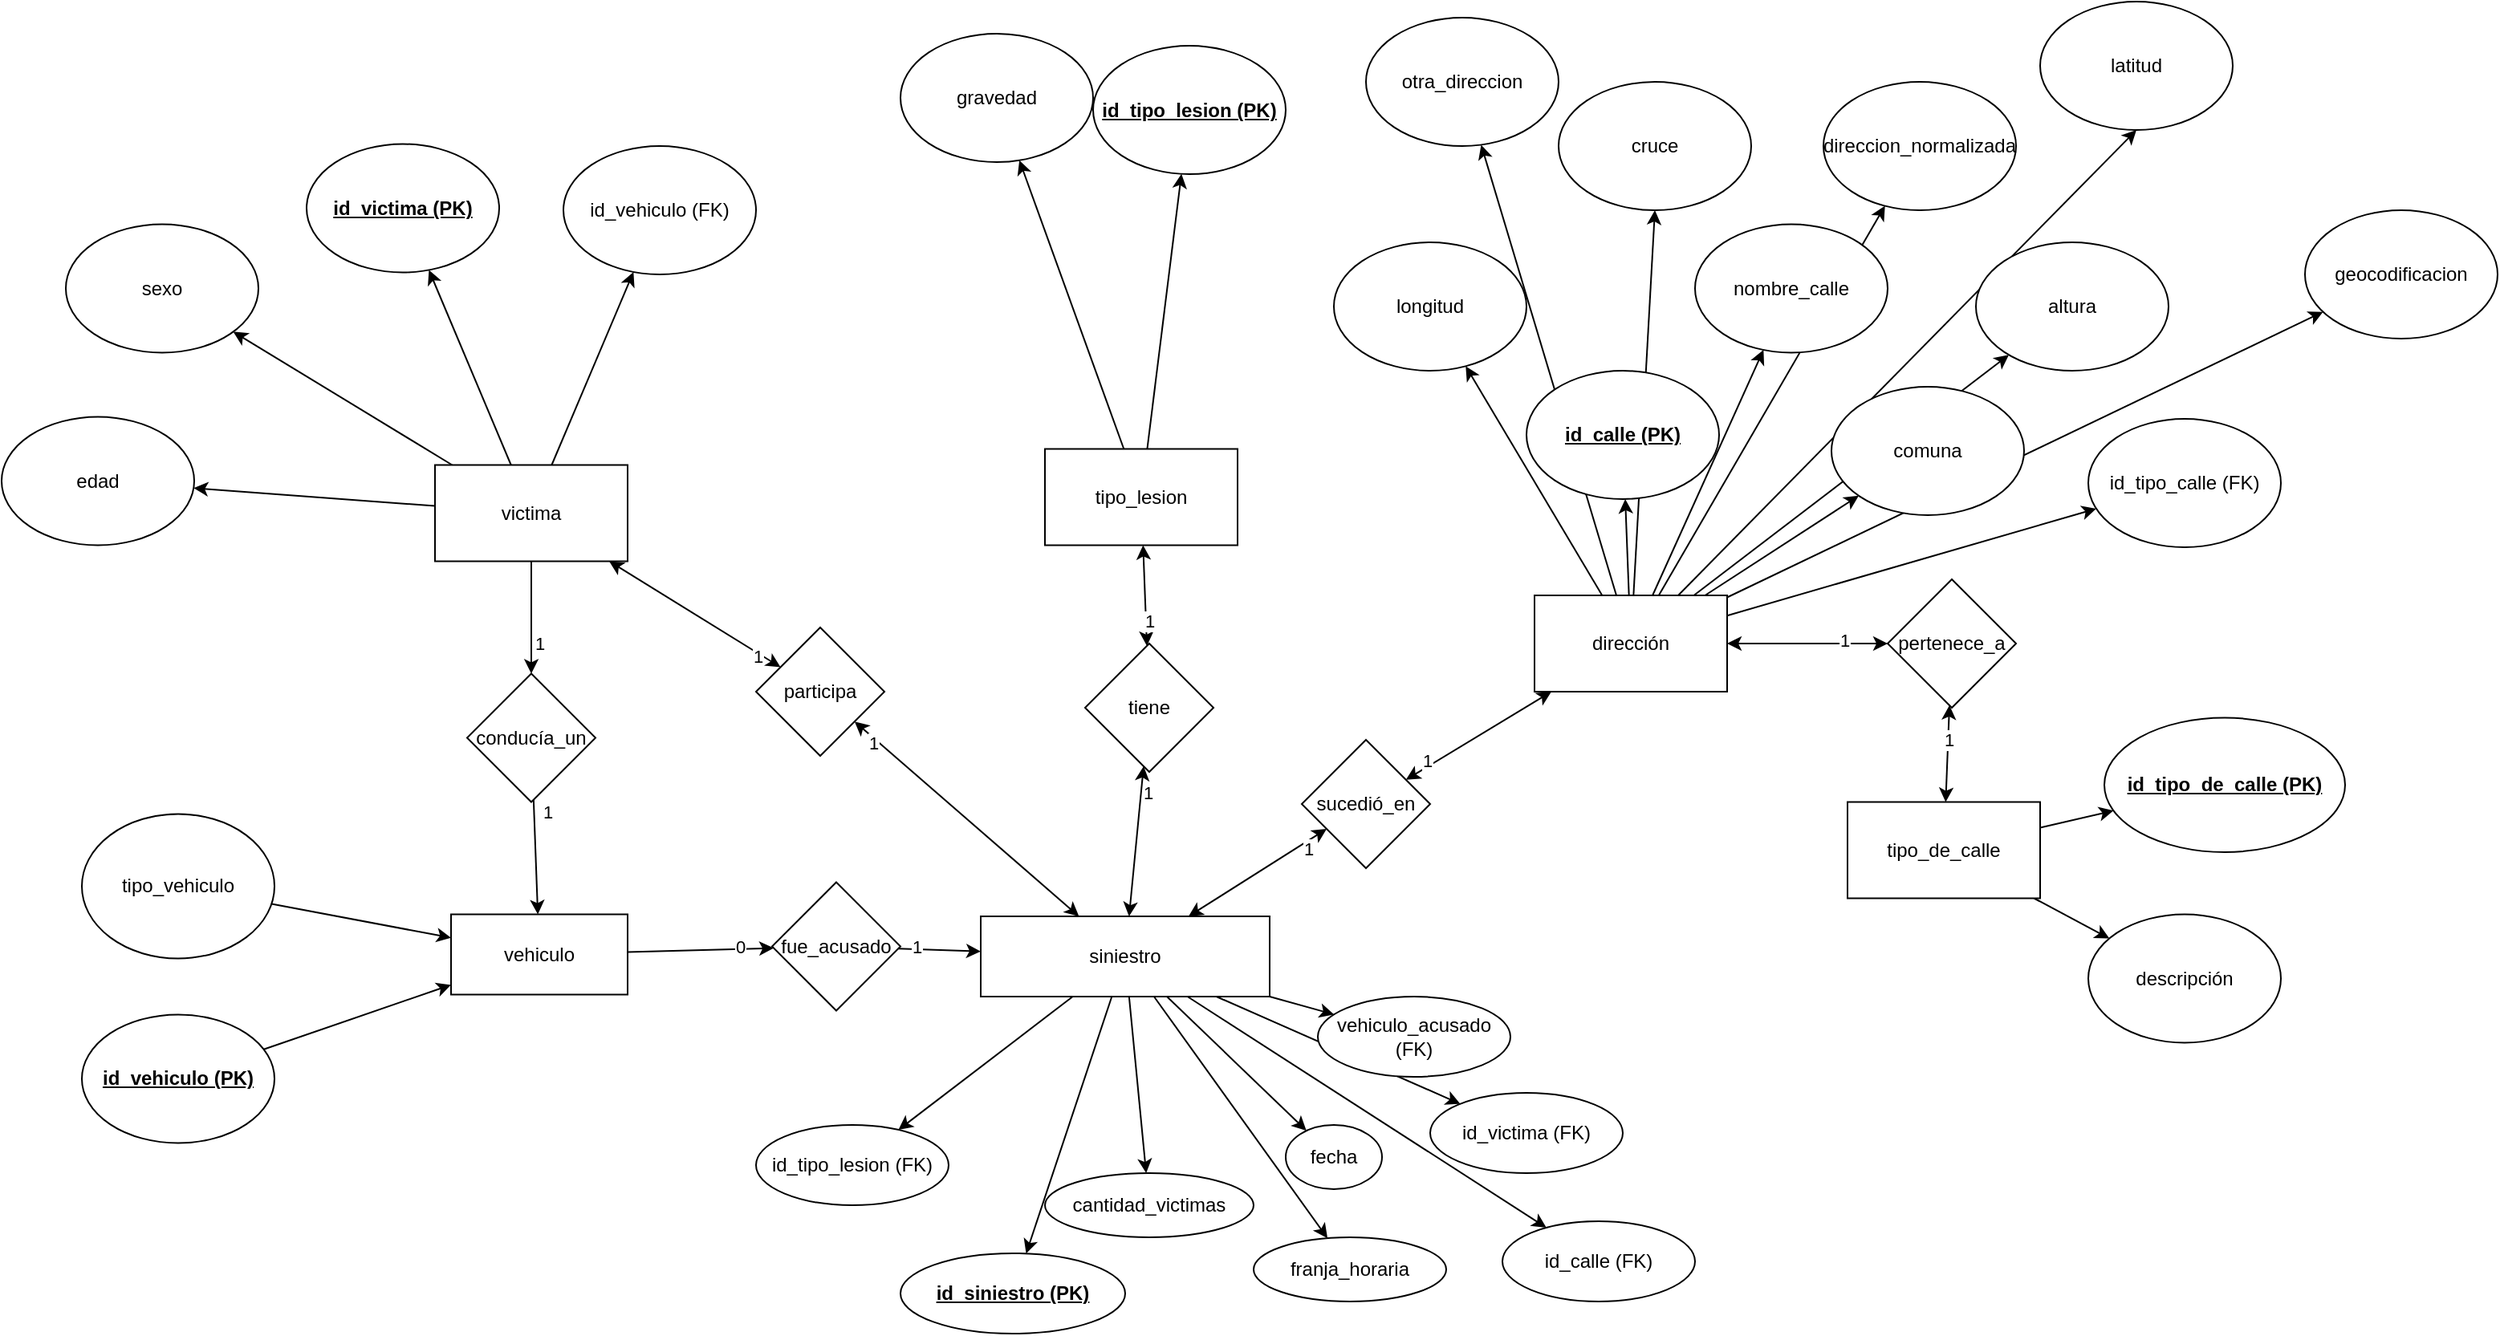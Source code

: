 <mxfile version="24.4.13" type="google">
  <diagram id="R2lEEEUBdFMjLlhIrx00" name="Page-1">
    <mxGraphModel grid="1" page="1" gridSize="10" guides="1" tooltips="1" connect="1" arrows="1" fold="1" pageScale="1" pageWidth="850" pageHeight="1100" math="0" shadow="0" extFonts="Permanent Marker^https://fonts.googleapis.com/css?family=Permanent+Marker">
      <root>
        <mxCell id="0" />
        <mxCell id="1" parent="0" />
        <mxCell id="f1-GSDqjuchMyECuMVVY-1" style="rounded=0;orthogonalLoop=1;jettySize=auto;html=1;" edge="1" parent="1" source="cO1PRztcnxsYJn0Pud7Z-1" target="cO1PRztcnxsYJn0Pud7Z-18">
          <mxGeometry relative="1" as="geometry" />
        </mxCell>
        <mxCell id="f1-GSDqjuchMyECuMVVY-3" style="rounded=0;orthogonalLoop=1;jettySize=auto;html=1;" edge="1" parent="1" source="cO1PRztcnxsYJn0Pud7Z-1" target="cO1PRztcnxsYJn0Pud7Z-17">
          <mxGeometry relative="1" as="geometry">
            <mxPoint x="1080.0" y="220" as="targetPoint" />
          </mxGeometry>
        </mxCell>
        <mxCell id="f1-GSDqjuchMyECuMVVY-4" style="rounded=0;orthogonalLoop=1;jettySize=auto;html=1;" edge="1" parent="1" source="cO1PRztcnxsYJn0Pud7Z-1" target="cO1PRztcnxsYJn0Pud7Z-20">
          <mxGeometry relative="1" as="geometry" />
        </mxCell>
        <mxCell id="f1-GSDqjuchMyECuMVVY-5" style="rounded=0;orthogonalLoop=1;jettySize=auto;html=1;" edge="1" parent="1" source="cO1PRztcnxsYJn0Pud7Z-1" target="cO1PRztcnxsYJn0Pud7Z-16">
          <mxGeometry relative="1" as="geometry" />
        </mxCell>
        <mxCell id="f1-GSDqjuchMyECuMVVY-6" style="rounded=0;orthogonalLoop=1;jettySize=auto;html=1;" edge="1" parent="1" source="cO1PRztcnxsYJn0Pud7Z-1" target="cO1PRztcnxsYJn0Pud7Z-19">
          <mxGeometry relative="1" as="geometry" />
        </mxCell>
        <mxCell id="f1-GSDqjuchMyECuMVVY-8" style="rounded=0;orthogonalLoop=1;jettySize=auto;html=1;" edge="1" parent="1" source="cO1PRztcnxsYJn0Pud7Z-1" target="cO1PRztcnxsYJn0Pud7Z-23">
          <mxGeometry relative="1" as="geometry" />
        </mxCell>
        <mxCell id="f1-GSDqjuchMyECuMVVY-9" style="rounded=0;orthogonalLoop=1;jettySize=auto;html=1;entryX=0.5;entryY=1;entryDx=0;entryDy=0;" edge="1" parent="1" source="cO1PRztcnxsYJn0Pud7Z-1" target="cO1PRztcnxsYJn0Pud7Z-25">
          <mxGeometry relative="1" as="geometry" />
        </mxCell>
        <mxCell id="f1-GSDqjuchMyECuMVVY-10" style="rounded=0;orthogonalLoop=1;jettySize=auto;html=1;" edge="1" parent="1" source="cO1PRztcnxsYJn0Pud7Z-1" target="cO1PRztcnxsYJn0Pud7Z-24">
          <mxGeometry relative="1" as="geometry" />
        </mxCell>
        <mxCell id="f1-GSDqjuchMyECuMVVY-11" style="rounded=0;orthogonalLoop=1;jettySize=auto;html=1;" edge="1" parent="1" source="cO1PRztcnxsYJn0Pud7Z-1" target="cO1PRztcnxsYJn0Pud7Z-21">
          <mxGeometry relative="1" as="geometry" />
        </mxCell>
        <mxCell id="f1-GSDqjuchMyECuMVVY-69" style="rounded=0;orthogonalLoop=1;jettySize=auto;html=1;" edge="1" parent="1" source="cO1PRztcnxsYJn0Pud7Z-1" target="f1-GSDqjuchMyECuMVVY-68">
          <mxGeometry relative="1" as="geometry" />
        </mxCell>
        <mxCell id="cO1PRztcnxsYJn0Pud7Z-1" value="dirección" style="rounded=0;whiteSpace=wrap;html=1;" vertex="1" parent="1">
          <mxGeometry x="1155" y="440" width="120" height="60" as="geometry" />
        </mxCell>
        <mxCell id="f1-GSDqjuchMyECuMVVY-17" style="rounded=0;orthogonalLoop=1;jettySize=auto;html=1;" edge="1" parent="1" source="cO1PRztcnxsYJn0Pud7Z-2" target="f1-GSDqjuchMyECuMVVY-16">
          <mxGeometry relative="1" as="geometry" />
        </mxCell>
        <mxCell id="f1-GSDqjuchMyECuMVVY-18" style="rounded=0;orthogonalLoop=1;jettySize=auto;html=1;" edge="1" parent="1" source="cO1PRztcnxsYJn0Pud7Z-2" target="f1-GSDqjuchMyECuMVVY-15">
          <mxGeometry relative="1" as="geometry" />
        </mxCell>
        <mxCell id="f1-GSDqjuchMyECuMVVY-19" style="rounded=0;orthogonalLoop=1;jettySize=auto;html=1;" edge="1" parent="1" source="cO1PRztcnxsYJn0Pud7Z-2" target="f1-GSDqjuchMyECuMVVY-14">
          <mxGeometry relative="1" as="geometry" />
        </mxCell>
        <mxCell id="f1-GSDqjuchMyECuMVVY-22" value="" style="rounded=0;orthogonalLoop=1;jettySize=auto;html=1;" edge="1" parent="1" source="cO1PRztcnxsYJn0Pud7Z-2" target="f1-GSDqjuchMyECuMVVY-21">
          <mxGeometry relative="1" as="geometry" />
        </mxCell>
        <mxCell id="f1-GSDqjuchMyECuMVVY-33" value="1" style="edgeLabel;html=1;align=center;verticalAlign=middle;resizable=0;points=[];" connectable="0" vertex="1" parent="f1-GSDqjuchMyECuMVVY-22">
          <mxGeometry x="0.341" y="2" relative="1" as="geometry">
            <mxPoint x="3" y="4" as="offset" />
          </mxGeometry>
        </mxCell>
        <mxCell id="f1-GSDqjuchMyECuMVVY-37" style="rounded=0;orthogonalLoop=1;jettySize=auto;html=1;" edge="1" parent="1" source="cO1PRztcnxsYJn0Pud7Z-2" target="f1-GSDqjuchMyECuMVVY-35">
          <mxGeometry relative="1" as="geometry" />
        </mxCell>
        <mxCell id="cO1PRztcnxsYJn0Pud7Z-2" value="victima&lt;br&gt;" style="rounded=0;whiteSpace=wrap;html=1;" vertex="1" parent="1">
          <mxGeometry x="470" y="358.75" width="120" height="60" as="geometry" />
        </mxCell>
        <mxCell id="cO1PRztcnxsYJn0Pud7Z-5" value="tipo_lesion" style="rounded=0;whiteSpace=wrap;html=1;" vertex="1" parent="1">
          <mxGeometry x="850" y="348.75" width="120" height="60" as="geometry" />
        </mxCell>
        <mxCell id="cO1PRztcnxsYJn0Pud7Z-7" value="&lt;b&gt;&lt;u&gt;id_siniestro (PK)&lt;/u&gt;&lt;/b&gt;" style="ellipse;whiteSpace=wrap;html=1;" vertex="1" parent="1">
          <mxGeometry x="760" y="850" width="140" height="50" as="geometry" />
        </mxCell>
        <mxCell id="cO1PRztcnxsYJn0Pud7Z-9" value="cantidad_victimas" style="ellipse;whiteSpace=wrap;html=1;" vertex="1" parent="1">
          <mxGeometry x="850" y="800" width="130" height="40" as="geometry" />
        </mxCell>
        <mxCell id="cO1PRztcnxsYJn0Pud7Z-10" value="fecha" style="ellipse;whiteSpace=wrap;html=1;direction=south;" vertex="1" parent="1">
          <mxGeometry x="1000" y="770" width="60" height="40" as="geometry" />
        </mxCell>
        <mxCell id="cO1PRztcnxsYJn0Pud7Z-11" value="franja_horaria" style="ellipse;whiteSpace=wrap;html=1;" vertex="1" parent="1">
          <mxGeometry x="980" y="840" width="120" height="40" as="geometry" />
        </mxCell>
        <mxCell id="f1-GSDqjuchMyECuMVVY-44" style="rounded=0;orthogonalLoop=1;jettySize=auto;html=1;" edge="1" parent="1" source="cO1PRztcnxsYJn0Pud7Z-15" target="f1-GSDqjuchMyECuMVVY-43">
          <mxGeometry relative="1" as="geometry" />
        </mxCell>
        <mxCell id="f1-GSDqjuchMyECuMVVY-45" style="rounded=0;orthogonalLoop=1;jettySize=auto;html=1;" edge="1" parent="1" source="cO1PRztcnxsYJn0Pud7Z-15" target="cO1PRztcnxsYJn0Pud7Z-10">
          <mxGeometry relative="1" as="geometry" />
        </mxCell>
        <mxCell id="f1-GSDqjuchMyECuMVVY-46" style="rounded=0;orthogonalLoop=1;jettySize=auto;html=1;" edge="1" parent="1" source="cO1PRztcnxsYJn0Pud7Z-15" target="cO1PRztcnxsYJn0Pud7Z-9">
          <mxGeometry relative="1" as="geometry" />
        </mxCell>
        <mxCell id="f1-GSDqjuchMyECuMVVY-47" style="rounded=0;orthogonalLoop=1;jettySize=auto;html=1;" edge="1" parent="1" source="cO1PRztcnxsYJn0Pud7Z-15" target="cO1PRztcnxsYJn0Pud7Z-11">
          <mxGeometry relative="1" as="geometry" />
        </mxCell>
        <mxCell id="f1-GSDqjuchMyECuMVVY-48" style="rounded=0;orthogonalLoop=1;jettySize=auto;html=1;" edge="1" parent="1" source="cO1PRztcnxsYJn0Pud7Z-15" target="cO1PRztcnxsYJn0Pud7Z-7">
          <mxGeometry relative="1" as="geometry" />
        </mxCell>
        <mxCell id="f1-GSDqjuchMyECuMVVY-50" style="rounded=0;orthogonalLoop=1;jettySize=auto;html=1;" edge="1" parent="1" source="cO1PRztcnxsYJn0Pud7Z-15" target="f1-GSDqjuchMyECuMVVY-49">
          <mxGeometry relative="1" as="geometry" />
        </mxCell>
        <mxCell id="f1-GSDqjuchMyECuMVVY-72" style="rounded=0;orthogonalLoop=1;jettySize=auto;html=1;" edge="1" parent="1" source="cO1PRztcnxsYJn0Pud7Z-15" target="f1-GSDqjuchMyECuMVVY-70">
          <mxGeometry relative="1" as="geometry" />
        </mxCell>
        <mxCell id="f1-GSDqjuchMyECuMVVY-74" style="rounded=0;orthogonalLoop=1;jettySize=auto;html=1;" edge="1" parent="1" source="cO1PRztcnxsYJn0Pud7Z-15" target="f1-GSDqjuchMyECuMVVY-73">
          <mxGeometry relative="1" as="geometry" />
        </mxCell>
        <mxCell id="cO1PRztcnxsYJn0Pud7Z-15" value="siniestro" style="rounded=0;whiteSpace=wrap;html=1;" vertex="1" parent="1">
          <mxGeometry x="810" y="640" width="180" height="50" as="geometry" />
        </mxCell>
        <mxCell id="cO1PRztcnxsYJn0Pud7Z-16" value="direccion_normalizada" style="ellipse;whiteSpace=wrap;html=1;" vertex="1" parent="1">
          <mxGeometry x="1335" y="120" width="120" height="80" as="geometry" />
        </mxCell>
        <mxCell id="cO1PRztcnxsYJn0Pud7Z-17" value="comuna" style="ellipse;whiteSpace=wrap;html=1;" vertex="1" parent="1">
          <mxGeometry x="1340" y="310" width="120" height="80" as="geometry" />
        </mxCell>
        <mxCell id="cO1PRztcnxsYJn0Pud7Z-18" value="id_tipo_calle (FK)" style="ellipse;whiteSpace=wrap;html=1;" vertex="1" parent="1">
          <mxGeometry x="1500" y="330" width="120" height="80" as="geometry" />
        </mxCell>
        <mxCell id="cO1PRztcnxsYJn0Pud7Z-19" value="otra_direccion" style="ellipse;whiteSpace=wrap;html=1;" vertex="1" parent="1">
          <mxGeometry x="1050" y="80" width="120" height="80" as="geometry" />
        </mxCell>
        <mxCell id="cO1PRztcnxsYJn0Pud7Z-20" value="nombre_calle" style="ellipse;whiteSpace=wrap;html=1;" vertex="1" parent="1">
          <mxGeometry x="1255" y="208.75" width="120" height="80" as="geometry" />
        </mxCell>
        <mxCell id="cO1PRztcnxsYJn0Pud7Z-21" value="altura" style="ellipse;whiteSpace=wrap;html=1;" vertex="1" parent="1">
          <mxGeometry x="1430" y="220" width="120" height="80" as="geometry" />
        </mxCell>
        <mxCell id="cO1PRztcnxsYJn0Pud7Z-23" value="geocodificacion" style="ellipse;whiteSpace=wrap;html=1;" vertex="1" parent="1">
          <mxGeometry x="1635" y="200" width="120" height="80" as="geometry" />
        </mxCell>
        <mxCell id="cO1PRztcnxsYJn0Pud7Z-24" value="longitud" style="ellipse;whiteSpace=wrap;html=1;" vertex="1" parent="1">
          <mxGeometry x="1030" y="220" width="120" height="80" as="geometry" />
        </mxCell>
        <mxCell id="cO1PRztcnxsYJn0Pud7Z-25" value="latitud" style="ellipse;whiteSpace=wrap;html=1;" vertex="1" parent="1">
          <mxGeometry x="1470" y="70" width="120" height="80" as="geometry" />
        </mxCell>
        <mxCell id="cO1PRztcnxsYJn0Pud7Z-48" style="rounded=0;orthogonalLoop=1;jettySize=auto;html=1;" edge="1" parent="1" source="cO1PRztcnxsYJn0Pud7Z-26" target="cO1PRztcnxsYJn0Pud7Z-47">
          <mxGeometry relative="1" as="geometry">
            <mxPoint x="740" y="528.75" as="targetPoint" />
          </mxGeometry>
        </mxCell>
        <mxCell id="f1-GSDqjuchMyECuMVVY-38" value="0" style="edgeLabel;html=1;align=center;verticalAlign=middle;resizable=0;points=[];" connectable="0" vertex="1" parent="cO1PRztcnxsYJn0Pud7Z-48">
          <mxGeometry x="0.405" y="-1" relative="1" as="geometry">
            <mxPoint x="6" y="-3" as="offset" />
          </mxGeometry>
        </mxCell>
        <mxCell id="cO1PRztcnxsYJn0Pud7Z-26" value="vehiculo" style="rounded=0;whiteSpace=wrap;html=1;" vertex="1" parent="1">
          <mxGeometry x="480" y="638.75" width="110" height="50" as="geometry" />
        </mxCell>
        <mxCell id="cO1PRztcnxsYJn0Pud7Z-29" style="rounded=0;orthogonalLoop=1;jettySize=auto;html=1;" edge="1" parent="1" source="cO1PRztcnxsYJn0Pud7Z-27" target="cO1PRztcnxsYJn0Pud7Z-26">
          <mxGeometry relative="1" as="geometry" />
        </mxCell>
        <mxCell id="cO1PRztcnxsYJn0Pud7Z-27" value="tipo_vehiculo" style="ellipse;whiteSpace=wrap;html=1;" vertex="1" parent="1">
          <mxGeometry x="250" y="576.25" width="120" height="90" as="geometry" />
        </mxCell>
        <mxCell id="cO1PRztcnxsYJn0Pud7Z-30" style="rounded=0;orthogonalLoop=1;jettySize=auto;html=1;" edge="1" parent="1" source="cO1PRztcnxsYJn0Pud7Z-28" target="cO1PRztcnxsYJn0Pud7Z-26">
          <mxGeometry relative="1" as="geometry">
            <mxPoint x="420.0" y="751.25" as="targetPoint" />
          </mxGeometry>
        </mxCell>
        <mxCell id="cO1PRztcnxsYJn0Pud7Z-28" value="&lt;b&gt;&lt;u&gt;id_vehiculo (PK)&lt;/u&gt;&lt;/b&gt;" style="ellipse;whiteSpace=wrap;html=1;" vertex="1" parent="1">
          <mxGeometry x="250" y="701.25" width="120" height="80" as="geometry" />
        </mxCell>
        <mxCell id="cO1PRztcnxsYJn0Pud7Z-34" style="rounded=0;orthogonalLoop=1;jettySize=auto;html=1;" edge="1" parent="1" source="cO1PRztcnxsYJn0Pud7Z-5" target="cO1PRztcnxsYJn0Pud7Z-31">
          <mxGeometry relative="1" as="geometry" />
        </mxCell>
        <mxCell id="cO1PRztcnxsYJn0Pud7Z-31" value="gravedad" style="ellipse;whiteSpace=wrap;html=1;" vertex="1" parent="1">
          <mxGeometry x="760" y="90" width="120" height="80" as="geometry" />
        </mxCell>
        <mxCell id="cO1PRztcnxsYJn0Pud7Z-33" style="rounded=0;orthogonalLoop=1;jettySize=auto;html=1;" edge="1" parent="1" source="cO1PRztcnxsYJn0Pud7Z-5" target="cO1PRztcnxsYJn0Pud7Z-32">
          <mxGeometry relative="1" as="geometry">
            <mxPoint x="710" y="250" as="sourcePoint" />
          </mxGeometry>
        </mxCell>
        <mxCell id="cO1PRztcnxsYJn0Pud7Z-32" value="&lt;b&gt;&lt;u&gt;id_tipo_lesion (PK)&lt;/u&gt;&lt;/b&gt;" style="ellipse;whiteSpace=wrap;html=1;" vertex="1" parent="1">
          <mxGeometry x="880" y="97.5" width="120" height="80" as="geometry" />
        </mxCell>
        <mxCell id="cO1PRztcnxsYJn0Pud7Z-36" value="participa" style="rhombus;whiteSpace=wrap;html=1;" vertex="1" parent="1">
          <mxGeometry x="670" y="460" width="80" height="80" as="geometry" />
        </mxCell>
        <mxCell id="cO1PRztcnxsYJn0Pud7Z-40" value="sucedió_en" style="rhombus;whiteSpace=wrap;html=1;" vertex="1" parent="1">
          <mxGeometry x="1010" y="530" width="80" height="80" as="geometry" />
        </mxCell>
        <mxCell id="cO1PRztcnxsYJn0Pud7Z-44" value="tiene" style="rhombus;whiteSpace=wrap;html=1;" vertex="1" parent="1">
          <mxGeometry x="875" y="470" width="80" height="80" as="geometry" />
        </mxCell>
        <mxCell id="cO1PRztcnxsYJn0Pud7Z-49" style="rounded=0;orthogonalLoop=1;jettySize=auto;html=1;" edge="1" parent="1" source="cO1PRztcnxsYJn0Pud7Z-47" target="cO1PRztcnxsYJn0Pud7Z-15">
          <mxGeometry relative="1" as="geometry" />
        </mxCell>
        <mxCell id="f1-GSDqjuchMyECuMVVY-39" value="1" style="edgeLabel;html=1;align=center;verticalAlign=middle;resizable=0;points=[];" connectable="0" vertex="1" parent="cO1PRztcnxsYJn0Pud7Z-49">
          <mxGeometry x="-0.362" relative="1" as="geometry">
            <mxPoint x="-5" y="-2" as="offset" />
          </mxGeometry>
        </mxCell>
        <mxCell id="cO1PRztcnxsYJn0Pud7Z-47" value="fue_acusado" style="rhombus;whiteSpace=wrap;html=1;" vertex="1" parent="1">
          <mxGeometry x="680" y="618.75" width="80" height="80" as="geometry" />
        </mxCell>
        <mxCell id="f1-GSDqjuchMyECuMVVY-12" value="" style="rounded=0;orthogonalLoop=1;jettySize=auto;html=1;entryX=0.5;entryY=1;entryDx=0;entryDy=0;" edge="1" parent="1" source="cO1PRztcnxsYJn0Pud7Z-1" target="cO1PRztcnxsYJn0Pud7Z-22">
          <mxGeometry relative="1" as="geometry">
            <mxPoint x="1187" y="440" as="sourcePoint" />
            <mxPoint x="950" y="190" as="targetPoint" />
          </mxGeometry>
        </mxCell>
        <mxCell id="cO1PRztcnxsYJn0Pud7Z-22" value="cruce" style="ellipse;whiteSpace=wrap;html=1;" vertex="1" parent="1">
          <mxGeometry x="1170" y="120" width="120" height="80" as="geometry" />
        </mxCell>
        <mxCell id="f1-GSDqjuchMyECuMVVY-14" value="&lt;b&gt;&lt;u&gt;id_victima (PK)&lt;/u&gt;&lt;/b&gt;" style="ellipse;whiteSpace=wrap;html=1;" vertex="1" parent="1">
          <mxGeometry x="390" y="158.75" width="120" height="80" as="geometry" />
        </mxCell>
        <mxCell id="f1-GSDqjuchMyECuMVVY-15" value="sexo" style="ellipse;whiteSpace=wrap;html=1;" vertex="1" parent="1">
          <mxGeometry x="240" y="208.75" width="120" height="80" as="geometry" />
        </mxCell>
        <mxCell id="f1-GSDqjuchMyECuMVVY-16" value="edad" style="ellipse;whiteSpace=wrap;html=1;" vertex="1" parent="1">
          <mxGeometry x="200" y="328.75" width="120" height="80" as="geometry" />
        </mxCell>
        <mxCell id="f1-GSDqjuchMyECuMVVY-23" style="rounded=0;orthogonalLoop=1;jettySize=auto;html=1;" edge="1" parent="1" source="f1-GSDqjuchMyECuMVVY-21" target="cO1PRztcnxsYJn0Pud7Z-26">
          <mxGeometry relative="1" as="geometry" />
        </mxCell>
        <mxCell id="f1-GSDqjuchMyECuMVVY-34" value="1" style="edgeLabel;html=1;align=center;verticalAlign=middle;resizable=0;points=[];" connectable="0" vertex="1" parent="f1-GSDqjuchMyECuMVVY-23">
          <mxGeometry x="-0.66" y="2" relative="1" as="geometry">
            <mxPoint x="6" y="-4" as="offset" />
          </mxGeometry>
        </mxCell>
        <mxCell id="f1-GSDqjuchMyECuMVVY-21" value="conducía_un" style="rhombus;whiteSpace=wrap;html=1;rounded=0;" vertex="1" parent="1">
          <mxGeometry x="490" y="488.75" width="80" height="80" as="geometry" />
        </mxCell>
        <mxCell id="f1-GSDqjuchMyECuMVVY-24" value="pertenece_a" style="rhombus;whiteSpace=wrap;html=1;rounded=0;" vertex="1" parent="1">
          <mxGeometry x="1375" y="430" width="80" height="80" as="geometry" />
        </mxCell>
        <mxCell id="f1-GSDqjuchMyECuMVVY-31" style="rounded=0;orthogonalLoop=1;jettySize=auto;html=1;" edge="1" parent="1" source="f1-GSDqjuchMyECuMVVY-26" target="f1-GSDqjuchMyECuMVVY-29">
          <mxGeometry relative="1" as="geometry" />
        </mxCell>
        <mxCell id="f1-GSDqjuchMyECuMVVY-32" style="rounded=0;orthogonalLoop=1;jettySize=auto;html=1;" edge="1" parent="1" source="f1-GSDqjuchMyECuMVVY-26" target="f1-GSDqjuchMyECuMVVY-30">
          <mxGeometry relative="1" as="geometry" />
        </mxCell>
        <mxCell id="f1-GSDqjuchMyECuMVVY-26" value="tipo_de_calle" style="whiteSpace=wrap;html=1;rounded=0;" vertex="1" parent="1">
          <mxGeometry x="1350" y="568.75" width="120" height="60" as="geometry" />
        </mxCell>
        <mxCell id="f1-GSDqjuchMyECuMVVY-29" value="&lt;b&gt;&lt;u&gt;id_tipo_de_calle (PK)&lt;/u&gt;&lt;/b&gt;" style="ellipse;whiteSpace=wrap;html=1;" vertex="1" parent="1">
          <mxGeometry x="1510" y="516.25" width="150" height="83.75" as="geometry" />
        </mxCell>
        <mxCell id="f1-GSDqjuchMyECuMVVY-30" value="descripción" style="ellipse;whiteSpace=wrap;html=1;" vertex="1" parent="1">
          <mxGeometry x="1500" y="638.75" width="120" height="80" as="geometry" />
        </mxCell>
        <mxCell id="f1-GSDqjuchMyECuMVVY-35" value="id_vehiculo (FK)" style="ellipse;whiteSpace=wrap;html=1;" vertex="1" parent="1">
          <mxGeometry x="550" y="160" width="120" height="80" as="geometry" />
        </mxCell>
        <mxCell id="f1-GSDqjuchMyECuMVVY-43" value="vehiculo_acusado (FK)" style="ellipse;whiteSpace=wrap;html=1;" vertex="1" parent="1">
          <mxGeometry x="1020" y="690" width="120" height="50" as="geometry" />
        </mxCell>
        <mxCell id="f1-GSDqjuchMyECuMVVY-49" value="id_victima (FK)" style="ellipse;whiteSpace=wrap;html=1;" vertex="1" parent="1">
          <mxGeometry x="1090" y="750" width="120" height="50" as="geometry" />
        </mxCell>
        <mxCell id="f1-GSDqjuchMyECuMVVY-51" value="" style="endArrow=classic;startArrow=classic;html=1;rounded=0;" edge="1" parent="1" source="cO1PRztcnxsYJn0Pud7Z-2" target="cO1PRztcnxsYJn0Pud7Z-36">
          <mxGeometry width="50" height="50" relative="1" as="geometry">
            <mxPoint x="880" y="590" as="sourcePoint" />
            <mxPoint x="930" y="540" as="targetPoint" />
          </mxGeometry>
        </mxCell>
        <mxCell id="f1-GSDqjuchMyECuMVVY-54" value="1" style="edgeLabel;html=1;align=center;verticalAlign=middle;resizable=0;points=[];" connectable="0" vertex="1" parent="f1-GSDqjuchMyECuMVVY-51">
          <mxGeometry x="0.747" y="-2" relative="1" as="geometry">
            <mxPoint as="offset" />
          </mxGeometry>
        </mxCell>
        <mxCell id="f1-GSDqjuchMyECuMVVY-52" value="" style="endArrow=classic;startArrow=classic;html=1;rounded=0;" edge="1" parent="1" source="cO1PRztcnxsYJn0Pud7Z-44" target="cO1PRztcnxsYJn0Pud7Z-15">
          <mxGeometry width="50" height="50" relative="1" as="geometry">
            <mxPoint x="887" y="502.75" as="sourcePoint" />
            <mxPoint x="993" y="568.75" as="targetPoint" />
          </mxGeometry>
        </mxCell>
        <mxCell id="f1-GSDqjuchMyECuMVVY-57" value="1" style="edgeLabel;html=1;align=center;verticalAlign=middle;resizable=0;points=[];" connectable="0" vertex="1" parent="f1-GSDqjuchMyECuMVVY-52">
          <mxGeometry x="-0.666" y="4" relative="1" as="geometry">
            <mxPoint as="offset" />
          </mxGeometry>
        </mxCell>
        <mxCell id="f1-GSDqjuchMyECuMVVY-53" value="" style="endArrow=classic;startArrow=classic;html=1;rounded=0;" edge="1" parent="1" source="cO1PRztcnxsYJn0Pud7Z-36" target="cO1PRztcnxsYJn0Pud7Z-15">
          <mxGeometry width="50" height="50" relative="1" as="geometry">
            <mxPoint x="838.5" y="443.75" as="sourcePoint" />
            <mxPoint x="821.5" y="613.75" as="targetPoint" />
          </mxGeometry>
        </mxCell>
        <mxCell id="f1-GSDqjuchMyECuMVVY-55" value="1" style="edgeLabel;html=1;align=center;verticalAlign=middle;resizable=0;points=[];" connectable="0" vertex="1" parent="f1-GSDqjuchMyECuMVVY-53">
          <mxGeometry x="-0.814" y="-3" relative="1" as="geometry">
            <mxPoint as="offset" />
          </mxGeometry>
        </mxCell>
        <mxCell id="f1-GSDqjuchMyECuMVVY-56" value="" style="endArrow=classic;startArrow=classic;html=1;rounded=0;" edge="1" parent="1" source="cO1PRztcnxsYJn0Pud7Z-5" target="cO1PRztcnxsYJn0Pud7Z-44">
          <mxGeometry width="50" height="50" relative="1" as="geometry">
            <mxPoint x="921" y="556" as="sourcePoint" />
            <mxPoint x="912" y="650" as="targetPoint" />
          </mxGeometry>
        </mxCell>
        <mxCell id="f1-GSDqjuchMyECuMVVY-58" value="1" style="edgeLabel;html=1;align=center;verticalAlign=middle;resizable=0;points=[];" connectable="0" vertex="1" parent="f1-GSDqjuchMyECuMVVY-56">
          <mxGeometry x="0.502" y="2" relative="1" as="geometry">
            <mxPoint as="offset" />
          </mxGeometry>
        </mxCell>
        <mxCell id="f1-GSDqjuchMyECuMVVY-59" value="" style="endArrow=classic;startArrow=classic;html=1;rounded=0;" edge="1" parent="1" source="cO1PRztcnxsYJn0Pud7Z-40" target="cO1PRztcnxsYJn0Pud7Z-15">
          <mxGeometry width="50" height="50" relative="1" as="geometry">
            <mxPoint x="921" y="556" as="sourcePoint" />
            <mxPoint x="912" y="650" as="targetPoint" />
          </mxGeometry>
        </mxCell>
        <mxCell id="f1-GSDqjuchMyECuMVVY-60" value="1" style="edgeLabel;html=1;align=center;verticalAlign=middle;resizable=0;points=[];" connectable="0" vertex="1" parent="f1-GSDqjuchMyECuMVVY-59">
          <mxGeometry x="-0.666" y="4" relative="1" as="geometry">
            <mxPoint as="offset" />
          </mxGeometry>
        </mxCell>
        <mxCell id="f1-GSDqjuchMyECuMVVY-61" value="" style="endArrow=classic;startArrow=classic;html=1;rounded=0;" edge="1" parent="1" source="cO1PRztcnxsYJn0Pud7Z-40" target="cO1PRztcnxsYJn0Pud7Z-1">
          <mxGeometry width="50" height="50" relative="1" as="geometry">
            <mxPoint x="1227" y="523" as="sourcePoint" />
            <mxPoint x="1140" y="577" as="targetPoint" />
          </mxGeometry>
        </mxCell>
        <mxCell id="f1-GSDqjuchMyECuMVVY-62" value="1" style="edgeLabel;html=1;align=center;verticalAlign=middle;resizable=0;points=[];" connectable="0" vertex="1" parent="f1-GSDqjuchMyECuMVVY-61">
          <mxGeometry x="-0.666" y="4" relative="1" as="geometry">
            <mxPoint as="offset" />
          </mxGeometry>
        </mxCell>
        <mxCell id="f1-GSDqjuchMyECuMVVY-63" value="" style="endArrow=classic;startArrow=classic;html=1;rounded=0;" edge="1" parent="1" source="cO1PRztcnxsYJn0Pud7Z-1" target="f1-GSDqjuchMyECuMVVY-24">
          <mxGeometry width="50" height="50" relative="1" as="geometry">
            <mxPoint x="1304.5" y="597.5" as="sourcePoint" />
            <mxPoint x="1395.5" y="542.5" as="targetPoint" />
          </mxGeometry>
        </mxCell>
        <mxCell id="f1-GSDqjuchMyECuMVVY-67" value="1" style="edgeLabel;html=1;align=center;verticalAlign=middle;resizable=0;points=[];" connectable="0" vertex="1" parent="f1-GSDqjuchMyECuMVVY-63">
          <mxGeometry x="0.46" y="2" relative="1" as="geometry">
            <mxPoint as="offset" />
          </mxGeometry>
        </mxCell>
        <mxCell id="f1-GSDqjuchMyECuMVVY-65" value="" style="endArrow=classic;startArrow=classic;html=1;rounded=0;" edge="1" parent="1" source="f1-GSDqjuchMyECuMVVY-24" target="f1-GSDqjuchMyECuMVVY-26">
          <mxGeometry width="50" height="50" relative="1" as="geometry">
            <mxPoint x="1410" y="540" as="sourcePoint" />
            <mxPoint x="1510" y="540" as="targetPoint" />
          </mxGeometry>
        </mxCell>
        <mxCell id="f1-GSDqjuchMyECuMVVY-66" value="1" style="edgeLabel;html=1;align=center;verticalAlign=middle;resizable=0;points=[];" connectable="0" vertex="1" parent="f1-GSDqjuchMyECuMVVY-65">
          <mxGeometry x="-0.287" relative="1" as="geometry">
            <mxPoint as="offset" />
          </mxGeometry>
        </mxCell>
        <mxCell id="f1-GSDqjuchMyECuMVVY-68" value="&lt;b&gt;&lt;u&gt;id_calle (PK)&lt;/u&gt;&lt;/b&gt;" style="ellipse;whiteSpace=wrap;html=1;" vertex="1" parent="1">
          <mxGeometry x="1150" y="300" width="120" height="80" as="geometry" />
        </mxCell>
        <mxCell id="f1-GSDqjuchMyECuMVVY-70" value="id_calle (FK)" style="ellipse;whiteSpace=wrap;html=1;" vertex="1" parent="1">
          <mxGeometry x="1135" y="830" width="120" height="50" as="geometry" />
        </mxCell>
        <mxCell id="f1-GSDqjuchMyECuMVVY-73" value="id_tipo_lesion (FK)" style="ellipse;whiteSpace=wrap;html=1;" vertex="1" parent="1">
          <mxGeometry x="670" y="770" width="120" height="50" as="geometry" />
        </mxCell>
      </root>
    </mxGraphModel>
  </diagram>
</mxfile>
